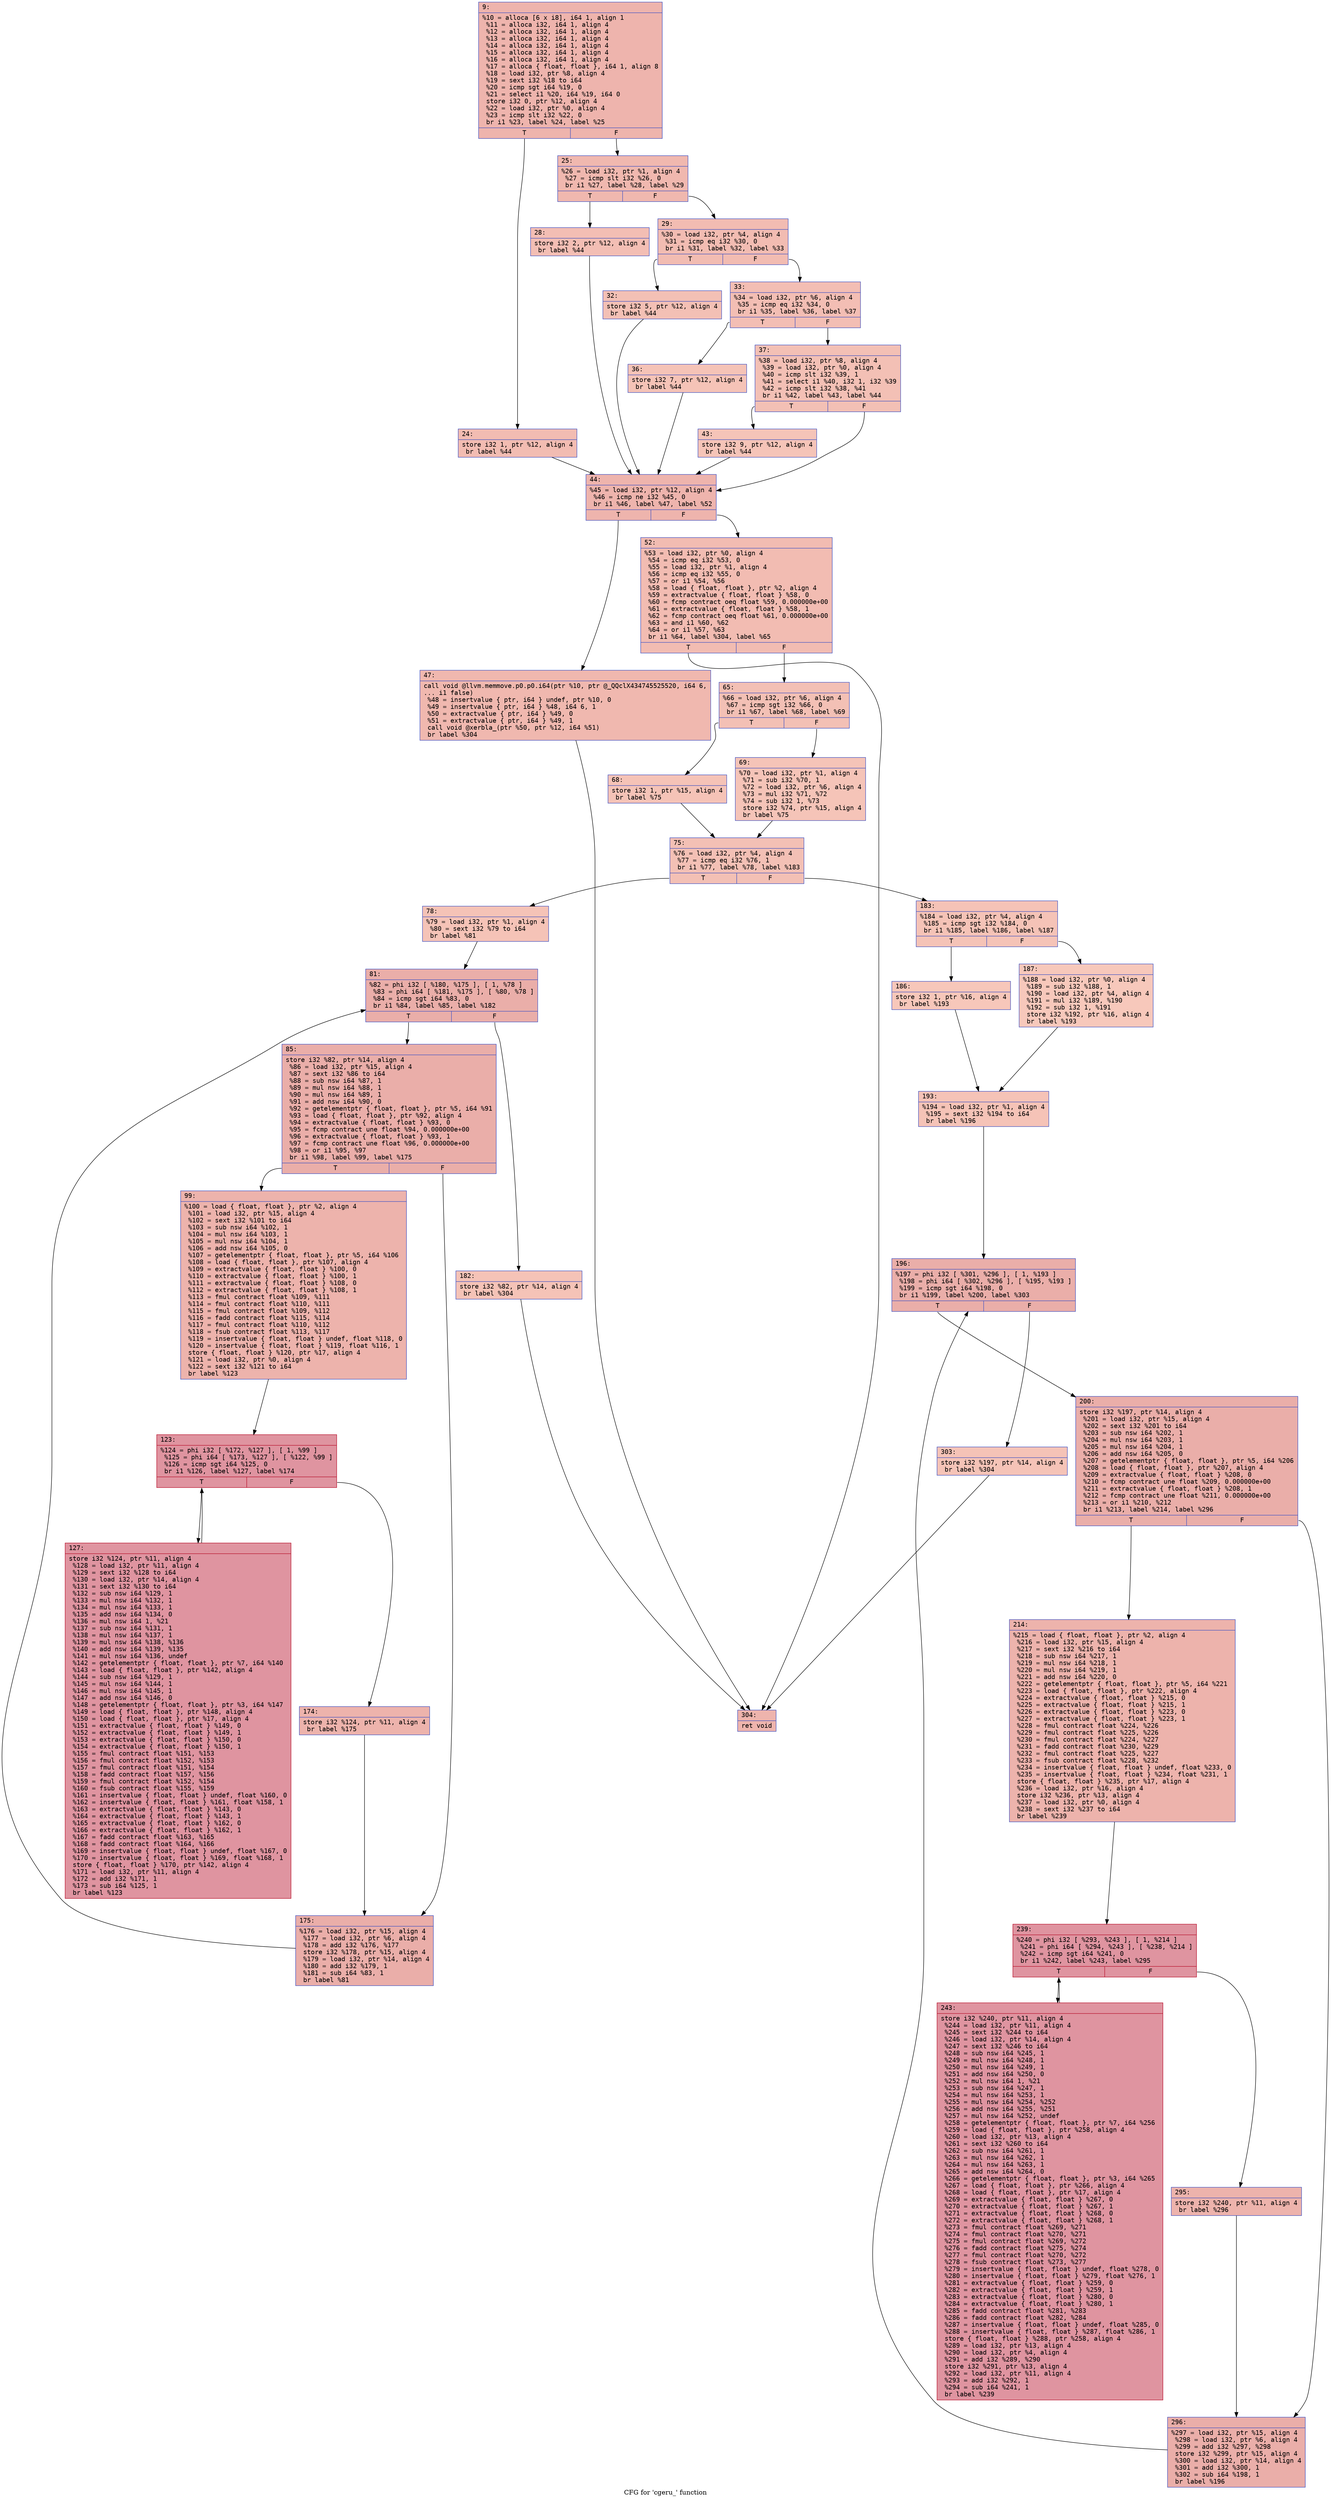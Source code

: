 digraph "CFG for 'cgeru_' function" {
	label="CFG for 'cgeru_' function";

	Node0x55ee0fb373f0 [shape=record,color="#3d50c3ff", style=filled, fillcolor="#d8564670" fontname="Courier",label="{9:\l|  %10 = alloca [6 x i8], i64 1, align 1\l  %11 = alloca i32, i64 1, align 4\l  %12 = alloca i32, i64 1, align 4\l  %13 = alloca i32, i64 1, align 4\l  %14 = alloca i32, i64 1, align 4\l  %15 = alloca i32, i64 1, align 4\l  %16 = alloca i32, i64 1, align 4\l  %17 = alloca \{ float, float \}, i64 1, align 8\l  %18 = load i32, ptr %8, align 4\l  %19 = sext i32 %18 to i64\l  %20 = icmp sgt i64 %19, 0\l  %21 = select i1 %20, i64 %19, i64 0\l  store i32 0, ptr %12, align 4\l  %22 = load i32, ptr %0, align 4\l  %23 = icmp slt i32 %22, 0\l  br i1 %23, label %24, label %25\l|{<s0>T|<s1>F}}"];
	Node0x55ee0fb373f0:s0 -> Node0x55ee0fb37b00[tooltip="9 -> 24\nProbability 37.50%" ];
	Node0x55ee0fb373f0:s1 -> Node0x55ee0fb37b50[tooltip="9 -> 25\nProbability 62.50%" ];
	Node0x55ee0fb37b00 [shape=record,color="#3d50c3ff", style=filled, fillcolor="#e1675170" fontname="Courier",label="{24:\l|  store i32 1, ptr %12, align 4\l  br label %44\l}"];
	Node0x55ee0fb37b00 -> Node0x55ee0fb37cf0[tooltip="24 -> 44\nProbability 100.00%" ];
	Node0x55ee0fb37b50 [shape=record,color="#3d50c3ff", style=filled, fillcolor="#dc5d4a70" fontname="Courier",label="{25:\l|  %26 = load i32, ptr %1, align 4\l  %27 = icmp slt i32 %26, 0\l  br i1 %27, label %28, label %29\l|{<s0>T|<s1>F}}"];
	Node0x55ee0fb37b50:s0 -> Node0x55ee0fb37ec0[tooltip="25 -> 28\nProbability 37.50%" ];
	Node0x55ee0fb37b50:s1 -> Node0x55ee0fb37f10[tooltip="25 -> 29\nProbability 62.50%" ];
	Node0x55ee0fb37ec0 [shape=record,color="#3d50c3ff", style=filled, fillcolor="#e36c5570" fontname="Courier",label="{28:\l|  store i32 2, ptr %12, align 4\l  br label %44\l}"];
	Node0x55ee0fb37ec0 -> Node0x55ee0fb37cf0[tooltip="28 -> 44\nProbability 100.00%" ];
	Node0x55ee0fb37f10 [shape=record,color="#3d50c3ff", style=filled, fillcolor="#e1675170" fontname="Courier",label="{29:\l|  %30 = load i32, ptr %4, align 4\l  %31 = icmp eq i32 %30, 0\l  br i1 %31, label %32, label %33\l|{<s0>T|<s1>F}}"];
	Node0x55ee0fb37f10:s0 -> Node0x55ee0fb38230[tooltip="29 -> 32\nProbability 37.50%" ];
	Node0x55ee0fb37f10:s1 -> Node0x55ee0fb38280[tooltip="29 -> 33\nProbability 62.50%" ];
	Node0x55ee0fb38230 [shape=record,color="#3d50c3ff", style=filled, fillcolor="#e5705870" fontname="Courier",label="{32:\l|  store i32 5, ptr %12, align 4\l  br label %44\l}"];
	Node0x55ee0fb38230 -> Node0x55ee0fb37cf0[tooltip="32 -> 44\nProbability 100.00%" ];
	Node0x55ee0fb38280 [shape=record,color="#3d50c3ff", style=filled, fillcolor="#e36c5570" fontname="Courier",label="{33:\l|  %34 = load i32, ptr %6, align 4\l  %35 = icmp eq i32 %34, 0\l  br i1 %35, label %36, label %37\l|{<s0>T|<s1>F}}"];
	Node0x55ee0fb38280:s0 -> Node0x55ee0fb385a0[tooltip="33 -> 36\nProbability 37.50%" ];
	Node0x55ee0fb38280:s1 -> Node0x55ee0fb385f0[tooltip="33 -> 37\nProbability 62.50%" ];
	Node0x55ee0fb385a0 [shape=record,color="#3d50c3ff", style=filled, fillcolor="#e8765c70" fontname="Courier",label="{36:\l|  store i32 7, ptr %12, align 4\l  br label %44\l}"];
	Node0x55ee0fb385a0 -> Node0x55ee0fb37cf0[tooltip="36 -> 44\nProbability 100.00%" ];
	Node0x55ee0fb385f0 [shape=record,color="#3d50c3ff", style=filled, fillcolor="#e5705870" fontname="Courier",label="{37:\l|  %38 = load i32, ptr %8, align 4\l  %39 = load i32, ptr %0, align 4\l  %40 = icmp slt i32 %39, 1\l  %41 = select i1 %40, i32 1, i32 %39\l  %42 = icmp slt i32 %38, %41\l  br i1 %42, label %43, label %44\l|{<s0>T|<s1>F}}"];
	Node0x55ee0fb385f0:s0 -> Node0x55ee0fb38ad0[tooltip="37 -> 43\nProbability 50.00%" ];
	Node0x55ee0fb385f0:s1 -> Node0x55ee0fb37cf0[tooltip="37 -> 44\nProbability 50.00%" ];
	Node0x55ee0fb38ad0 [shape=record,color="#3d50c3ff", style=filled, fillcolor="#e97a5f70" fontname="Courier",label="{43:\l|  store i32 9, ptr %12, align 4\l  br label %44\l}"];
	Node0x55ee0fb38ad0 -> Node0x55ee0fb37cf0[tooltip="43 -> 44\nProbability 100.00%" ];
	Node0x55ee0fb37cf0 [shape=record,color="#3d50c3ff", style=filled, fillcolor="#d8564670" fontname="Courier",label="{44:\l|  %45 = load i32, ptr %12, align 4\l  %46 = icmp ne i32 %45, 0\l  br i1 %46, label %47, label %52\l|{<s0>T|<s1>F}}"];
	Node0x55ee0fb37cf0:s0 -> Node0x55ee0fb38df0[tooltip="44 -> 47\nProbability 62.50%" ];
	Node0x55ee0fb37cf0:s1 -> Node0x55ee0fb38e40[tooltip="44 -> 52\nProbability 37.50%" ];
	Node0x55ee0fb38df0 [shape=record,color="#3d50c3ff", style=filled, fillcolor="#dc5d4a70" fontname="Courier",label="{47:\l|  call void @llvm.memmove.p0.p0.i64(ptr %10, ptr @_QQclX434745525520, i64 6,\l... i1 false)\l  %48 = insertvalue \{ ptr, i64 \} undef, ptr %10, 0\l  %49 = insertvalue \{ ptr, i64 \} %48, i64 6, 1\l  %50 = extractvalue \{ ptr, i64 \} %49, 0\l  %51 = extractvalue \{ ptr, i64 \} %49, 1\l  call void @xerbla_(ptr %50, ptr %12, i64 %51)\l  br label %304\l}"];
	Node0x55ee0fb38df0 -> Node0x55ee0fb3d6b0[tooltip="47 -> 304\nProbability 100.00%" ];
	Node0x55ee0fb38e40 [shape=record,color="#3d50c3ff", style=filled, fillcolor="#e1675170" fontname="Courier",label="{52:\l|  %53 = load i32, ptr %0, align 4\l  %54 = icmp eq i32 %53, 0\l  %55 = load i32, ptr %1, align 4\l  %56 = icmp eq i32 %55, 0\l  %57 = or i1 %54, %56\l  %58 = load \{ float, float \}, ptr %2, align 4\l  %59 = extractvalue \{ float, float \} %58, 0\l  %60 = fcmp contract oeq float %59, 0.000000e+00\l  %61 = extractvalue \{ float, float \} %58, 1\l  %62 = fcmp contract oeq float %61, 0.000000e+00\l  %63 = and i1 %60, %62\l  %64 = or i1 %57, %63\l  br i1 %64, label %304, label %65\l|{<s0>T|<s1>F}}"];
	Node0x55ee0fb38e40:s0 -> Node0x55ee0fb3d6b0[tooltip="52 -> 304\nProbability 50.00%" ];
	Node0x55ee0fb38e40:s1 -> Node0x55ee0fb3de00[tooltip="52 -> 65\nProbability 50.00%" ];
	Node0x55ee0fb3de00 [shape=record,color="#3d50c3ff", style=filled, fillcolor="#e5705870" fontname="Courier",label="{65:\l|  %66 = load i32, ptr %6, align 4\l  %67 = icmp sgt i32 %66, 0\l  br i1 %67, label %68, label %69\l|{<s0>T|<s1>F}}"];
	Node0x55ee0fb3de00:s0 -> Node0x55ee0fb3e010[tooltip="65 -> 68\nProbability 62.50%" ];
	Node0x55ee0fb3de00:s1 -> Node0x55ee0fb3e060[tooltip="65 -> 69\nProbability 37.50%" ];
	Node0x55ee0fb3e010 [shape=record,color="#3d50c3ff", style=filled, fillcolor="#e8765c70" fontname="Courier",label="{68:\l|  store i32 1, ptr %15, align 4\l  br label %75\l}"];
	Node0x55ee0fb3e010 -> Node0x55ee0fb3e200[tooltip="68 -> 75\nProbability 100.00%" ];
	Node0x55ee0fb3e060 [shape=record,color="#3d50c3ff", style=filled, fillcolor="#e97a5f70" fontname="Courier",label="{69:\l|  %70 = load i32, ptr %1, align 4\l  %71 = sub i32 %70, 1\l  %72 = load i32, ptr %6, align 4\l  %73 = mul i32 %71, %72\l  %74 = sub i32 1, %73\l  store i32 %74, ptr %15, align 4\l  br label %75\l}"];
	Node0x55ee0fb3e060 -> Node0x55ee0fb3e200[tooltip="69 -> 75\nProbability 100.00%" ];
	Node0x55ee0fb3e200 [shape=record,color="#3d50c3ff", style=filled, fillcolor="#e5705870" fontname="Courier",label="{75:\l|  %76 = load i32, ptr %4, align 4\l  %77 = icmp eq i32 %76, 1\l  br i1 %77, label %78, label %183\l|{<s0>T|<s1>F}}"];
	Node0x55ee0fb3e200:s0 -> Node0x55ee0fb3e790[tooltip="75 -> 78\nProbability 50.00%" ];
	Node0x55ee0fb3e200:s1 -> Node0x55ee0fb3e7e0[tooltip="75 -> 183\nProbability 50.00%" ];
	Node0x55ee0fb3e790 [shape=record,color="#3d50c3ff", style=filled, fillcolor="#e8765c70" fontname="Courier",label="{78:\l|  %79 = load i32, ptr %1, align 4\l  %80 = sext i32 %79 to i64\l  br label %81\l}"];
	Node0x55ee0fb3e790 -> Node0x55ee0fb3e9d0[tooltip="78 -> 81\nProbability 100.00%" ];
	Node0x55ee0fb3e9d0 [shape=record,color="#3d50c3ff", style=filled, fillcolor="#d0473d70" fontname="Courier",label="{81:\l|  %82 = phi i32 [ %180, %175 ], [ 1, %78 ]\l  %83 = phi i64 [ %181, %175 ], [ %80, %78 ]\l  %84 = icmp sgt i64 %83, 0\l  br i1 %84, label %85, label %182\l|{<s0>T|<s1>F}}"];
	Node0x55ee0fb3e9d0:s0 -> Node0x55ee0fb3ecf0[tooltip="81 -> 85\nProbability 96.88%" ];
	Node0x55ee0fb3e9d0:s1 -> Node0x55ee0fb3ed40[tooltip="81 -> 182\nProbability 3.12%" ];
	Node0x55ee0fb3ecf0 [shape=record,color="#3d50c3ff", style=filled, fillcolor="#d0473d70" fontname="Courier",label="{85:\l|  store i32 %82, ptr %14, align 4\l  %86 = load i32, ptr %15, align 4\l  %87 = sext i32 %86 to i64\l  %88 = sub nsw i64 %87, 1\l  %89 = mul nsw i64 %88, 1\l  %90 = mul nsw i64 %89, 1\l  %91 = add nsw i64 %90, 0\l  %92 = getelementptr \{ float, float \}, ptr %5, i64 %91\l  %93 = load \{ float, float \}, ptr %92, align 4\l  %94 = extractvalue \{ float, float \} %93, 0\l  %95 = fcmp contract une float %94, 0.000000e+00\l  %96 = extractvalue \{ float, float \} %93, 1\l  %97 = fcmp contract une float %96, 0.000000e+00\l  %98 = or i1 %95, %97\l  br i1 %98, label %99, label %175\l|{<s0>T|<s1>F}}"];
	Node0x55ee0fb3ecf0:s0 -> Node0x55ee0fb3cd80[tooltip="85 -> 99\nProbability 50.00%" ];
	Node0x55ee0fb3ecf0:s1 -> Node0x55ee0fb3ea90[tooltip="85 -> 175\nProbability 50.00%" ];
	Node0x55ee0fb3cd80 [shape=record,color="#3d50c3ff", style=filled, fillcolor="#d6524470" fontname="Courier",label="{99:\l|  %100 = load \{ float, float \}, ptr %2, align 4\l  %101 = load i32, ptr %15, align 4\l  %102 = sext i32 %101 to i64\l  %103 = sub nsw i64 %102, 1\l  %104 = mul nsw i64 %103, 1\l  %105 = mul nsw i64 %104, 1\l  %106 = add nsw i64 %105, 0\l  %107 = getelementptr \{ float, float \}, ptr %5, i64 %106\l  %108 = load \{ float, float \}, ptr %107, align 4\l  %109 = extractvalue \{ float, float \} %100, 0\l  %110 = extractvalue \{ float, float \} %100, 1\l  %111 = extractvalue \{ float, float \} %108, 0\l  %112 = extractvalue \{ float, float \} %108, 1\l  %113 = fmul contract float %109, %111\l  %114 = fmul contract float %110, %111\l  %115 = fmul contract float %109, %112\l  %116 = fadd contract float %115, %114\l  %117 = fmul contract float %110, %112\l  %118 = fsub contract float %113, %117\l  %119 = insertvalue \{ float, float \} undef, float %118, 0\l  %120 = insertvalue \{ float, float \} %119, float %116, 1\l  store \{ float, float \} %120, ptr %17, align 4\l  %121 = load i32, ptr %0, align 4\l  %122 = sext i32 %121 to i64\l  br label %123\l}"];
	Node0x55ee0fb3cd80 -> Node0x55ee0fb40c60[tooltip="99 -> 123\nProbability 100.00%" ];
	Node0x55ee0fb40c60 [shape=record,color="#b70d28ff", style=filled, fillcolor="#b70d2870" fontname="Courier",label="{123:\l|  %124 = phi i32 [ %172, %127 ], [ 1, %99 ]\l  %125 = phi i64 [ %173, %127 ], [ %122, %99 ]\l  %126 = icmp sgt i64 %125, 0\l  br i1 %126, label %127, label %174\l|{<s0>T|<s1>F}}"];
	Node0x55ee0fb40c60:s0 -> Node0x55ee0fb40d20[tooltip="123 -> 127\nProbability 96.88%" ];
	Node0x55ee0fb40c60:s1 -> Node0x55ee0fb40fb0[tooltip="123 -> 174\nProbability 3.12%" ];
	Node0x55ee0fb40d20 [shape=record,color="#b70d28ff", style=filled, fillcolor="#b70d2870" fontname="Courier",label="{127:\l|  store i32 %124, ptr %11, align 4\l  %128 = load i32, ptr %11, align 4\l  %129 = sext i32 %128 to i64\l  %130 = load i32, ptr %14, align 4\l  %131 = sext i32 %130 to i64\l  %132 = sub nsw i64 %129, 1\l  %133 = mul nsw i64 %132, 1\l  %134 = mul nsw i64 %133, 1\l  %135 = add nsw i64 %134, 0\l  %136 = mul nsw i64 1, %21\l  %137 = sub nsw i64 %131, 1\l  %138 = mul nsw i64 %137, 1\l  %139 = mul nsw i64 %138, %136\l  %140 = add nsw i64 %139, %135\l  %141 = mul nsw i64 %136, undef\l  %142 = getelementptr \{ float, float \}, ptr %7, i64 %140\l  %143 = load \{ float, float \}, ptr %142, align 4\l  %144 = sub nsw i64 %129, 1\l  %145 = mul nsw i64 %144, 1\l  %146 = mul nsw i64 %145, 1\l  %147 = add nsw i64 %146, 0\l  %148 = getelementptr \{ float, float \}, ptr %3, i64 %147\l  %149 = load \{ float, float \}, ptr %148, align 4\l  %150 = load \{ float, float \}, ptr %17, align 4\l  %151 = extractvalue \{ float, float \} %149, 0\l  %152 = extractvalue \{ float, float \} %149, 1\l  %153 = extractvalue \{ float, float \} %150, 0\l  %154 = extractvalue \{ float, float \} %150, 1\l  %155 = fmul contract float %151, %153\l  %156 = fmul contract float %152, %153\l  %157 = fmul contract float %151, %154\l  %158 = fadd contract float %157, %156\l  %159 = fmul contract float %152, %154\l  %160 = fsub contract float %155, %159\l  %161 = insertvalue \{ float, float \} undef, float %160, 0\l  %162 = insertvalue \{ float, float \} %161, float %158, 1\l  %163 = extractvalue \{ float, float \} %143, 0\l  %164 = extractvalue \{ float, float \} %143, 1\l  %165 = extractvalue \{ float, float \} %162, 0\l  %166 = extractvalue \{ float, float \} %162, 1\l  %167 = fadd contract float %163, %165\l  %168 = fadd contract float %164, %166\l  %169 = insertvalue \{ float, float \} undef, float %167, 0\l  %170 = insertvalue \{ float, float \} %169, float %168, 1\l  store \{ float, float \} %170, ptr %142, align 4\l  %171 = load i32, ptr %11, align 4\l  %172 = add i32 %171, 1\l  %173 = sub i64 %125, 1\l  br label %123\l}"];
	Node0x55ee0fb40d20 -> Node0x55ee0fb40c60[tooltip="127 -> 123\nProbability 100.00%" ];
	Node0x55ee0fb40fb0 [shape=record,color="#3d50c3ff", style=filled, fillcolor="#d6524470" fontname="Courier",label="{174:\l|  store i32 %124, ptr %11, align 4\l  br label %175\l}"];
	Node0x55ee0fb40fb0 -> Node0x55ee0fb3ea90[tooltip="174 -> 175\nProbability 100.00%" ];
	Node0x55ee0fb3ea90 [shape=record,color="#3d50c3ff", style=filled, fillcolor="#d0473d70" fontname="Courier",label="{175:\l|  %176 = load i32, ptr %15, align 4\l  %177 = load i32, ptr %6, align 4\l  %178 = add i32 %176, %177\l  store i32 %178, ptr %15, align 4\l  %179 = load i32, ptr %14, align 4\l  %180 = add i32 %179, 1\l  %181 = sub i64 %83, 1\l  br label %81\l}"];
	Node0x55ee0fb3ea90 -> Node0x55ee0fb3e9d0[tooltip="175 -> 81\nProbability 100.00%" ];
	Node0x55ee0fb3ed40 [shape=record,color="#3d50c3ff", style=filled, fillcolor="#e8765c70" fontname="Courier",label="{182:\l|  store i32 %82, ptr %14, align 4\l  br label %304\l}"];
	Node0x55ee0fb3ed40 -> Node0x55ee0fb3d6b0[tooltip="182 -> 304\nProbability 100.00%" ];
	Node0x55ee0fb3e7e0 [shape=record,color="#3d50c3ff", style=filled, fillcolor="#e8765c70" fontname="Courier",label="{183:\l|  %184 = load i32, ptr %4, align 4\l  %185 = icmp sgt i32 %184, 0\l  br i1 %185, label %186, label %187\l|{<s0>T|<s1>F}}"];
	Node0x55ee0fb3e7e0:s0 -> Node0x55ee0fb433b0[tooltip="183 -> 186\nProbability 62.50%" ];
	Node0x55ee0fb3e7e0:s1 -> Node0x55ee0fb43400[tooltip="183 -> 187\nProbability 37.50%" ];
	Node0x55ee0fb433b0 [shape=record,color="#3d50c3ff", style=filled, fillcolor="#ec7f6370" fontname="Courier",label="{186:\l|  store i32 1, ptr %16, align 4\l  br label %193\l}"];
	Node0x55ee0fb433b0 -> Node0x55ee0fb435a0[tooltip="186 -> 193\nProbability 100.00%" ];
	Node0x55ee0fb43400 [shape=record,color="#3d50c3ff", style=filled, fillcolor="#ed836670" fontname="Courier",label="{187:\l|  %188 = load i32, ptr %0, align 4\l  %189 = sub i32 %188, 1\l  %190 = load i32, ptr %4, align 4\l  %191 = mul i32 %189, %190\l  %192 = sub i32 1, %191\l  store i32 %192, ptr %16, align 4\l  br label %193\l}"];
	Node0x55ee0fb43400 -> Node0x55ee0fb435a0[tooltip="187 -> 193\nProbability 100.00%" ];
	Node0x55ee0fb435a0 [shape=record,color="#3d50c3ff", style=filled, fillcolor="#e8765c70" fontname="Courier",label="{193:\l|  %194 = load i32, ptr %1, align 4\l  %195 = sext i32 %194 to i64\l  br label %196\l}"];
	Node0x55ee0fb435a0 -> Node0x55ee0fb3f6e0[tooltip="193 -> 196\nProbability 100.00%" ];
	Node0x55ee0fb3f6e0 [shape=record,color="#3d50c3ff", style=filled, fillcolor="#d0473d70" fontname="Courier",label="{196:\l|  %197 = phi i32 [ %301, %296 ], [ 1, %193 ]\l  %198 = phi i64 [ %302, %296 ], [ %195, %193 ]\l  %199 = icmp sgt i64 %198, 0\l  br i1 %199, label %200, label %303\l|{<s0>T|<s1>F}}"];
	Node0x55ee0fb3f6e0:s0 -> Node0x55ee0fb3fa00[tooltip="196 -> 200\nProbability 96.88%" ];
	Node0x55ee0fb3f6e0:s1 -> Node0x55ee0fb3fa50[tooltip="196 -> 303\nProbability 3.12%" ];
	Node0x55ee0fb3fa00 [shape=record,color="#3d50c3ff", style=filled, fillcolor="#d0473d70" fontname="Courier",label="{200:\l|  store i32 %197, ptr %14, align 4\l  %201 = load i32, ptr %15, align 4\l  %202 = sext i32 %201 to i64\l  %203 = sub nsw i64 %202, 1\l  %204 = mul nsw i64 %203, 1\l  %205 = mul nsw i64 %204, 1\l  %206 = add nsw i64 %205, 0\l  %207 = getelementptr \{ float, float \}, ptr %5, i64 %206\l  %208 = load \{ float, float \}, ptr %207, align 4\l  %209 = extractvalue \{ float, float \} %208, 0\l  %210 = fcmp contract une float %209, 0.000000e+00\l  %211 = extractvalue \{ float, float \} %208, 1\l  %212 = fcmp contract une float %211, 0.000000e+00\l  %213 = or i1 %210, %212\l  br i1 %213, label %214, label %296\l|{<s0>T|<s1>F}}"];
	Node0x55ee0fb3fa00:s0 -> Node0x55ee0fb40310[tooltip="200 -> 214\nProbability 50.00%" ];
	Node0x55ee0fb3fa00:s1 -> Node0x55ee0fb3f7a0[tooltip="200 -> 296\nProbability 50.00%" ];
	Node0x55ee0fb40310 [shape=record,color="#3d50c3ff", style=filled, fillcolor="#d6524470" fontname="Courier",label="{214:\l|  %215 = load \{ float, float \}, ptr %2, align 4\l  %216 = load i32, ptr %15, align 4\l  %217 = sext i32 %216 to i64\l  %218 = sub nsw i64 %217, 1\l  %219 = mul nsw i64 %218, 1\l  %220 = mul nsw i64 %219, 1\l  %221 = add nsw i64 %220, 0\l  %222 = getelementptr \{ float, float \}, ptr %5, i64 %221\l  %223 = load \{ float, float \}, ptr %222, align 4\l  %224 = extractvalue \{ float, float \} %215, 0\l  %225 = extractvalue \{ float, float \} %215, 1\l  %226 = extractvalue \{ float, float \} %223, 0\l  %227 = extractvalue \{ float, float \} %223, 1\l  %228 = fmul contract float %224, %226\l  %229 = fmul contract float %225, %226\l  %230 = fmul contract float %224, %227\l  %231 = fadd contract float %230, %229\l  %232 = fmul contract float %225, %227\l  %233 = fsub contract float %228, %232\l  %234 = insertvalue \{ float, float \} undef, float %233, 0\l  %235 = insertvalue \{ float, float \} %234, float %231, 1\l  store \{ float, float \} %235, ptr %17, align 4\l  %236 = load i32, ptr %16, align 4\l  store i32 %236, ptr %13, align 4\l  %237 = load i32, ptr %0, align 4\l  %238 = sext i32 %237 to i64\l  br label %239\l}"];
	Node0x55ee0fb40310 -> Node0x55ee0fb40410[tooltip="214 -> 239\nProbability 100.00%" ];
	Node0x55ee0fb40410 [shape=record,color="#b70d28ff", style=filled, fillcolor="#b70d2870" fontname="Courier",label="{239:\l|  %240 = phi i32 [ %293, %243 ], [ 1, %214 ]\l  %241 = phi i64 [ %294, %243 ], [ %238, %214 ]\l  %242 = icmp sgt i64 %241, 0\l  br i1 %242, label %243, label %295\l|{<s0>T|<s1>F}}"];
	Node0x55ee0fb40410:s0 -> Node0x55ee0fb46780[tooltip="239 -> 243\nProbability 96.88%" ];
	Node0x55ee0fb40410:s1 -> Node0x55ee0fb469e0[tooltip="239 -> 295\nProbability 3.12%" ];
	Node0x55ee0fb46780 [shape=record,color="#b70d28ff", style=filled, fillcolor="#b70d2870" fontname="Courier",label="{243:\l|  store i32 %240, ptr %11, align 4\l  %244 = load i32, ptr %11, align 4\l  %245 = sext i32 %244 to i64\l  %246 = load i32, ptr %14, align 4\l  %247 = sext i32 %246 to i64\l  %248 = sub nsw i64 %245, 1\l  %249 = mul nsw i64 %248, 1\l  %250 = mul nsw i64 %249, 1\l  %251 = add nsw i64 %250, 0\l  %252 = mul nsw i64 1, %21\l  %253 = sub nsw i64 %247, 1\l  %254 = mul nsw i64 %253, 1\l  %255 = mul nsw i64 %254, %252\l  %256 = add nsw i64 %255, %251\l  %257 = mul nsw i64 %252, undef\l  %258 = getelementptr \{ float, float \}, ptr %7, i64 %256\l  %259 = load \{ float, float \}, ptr %258, align 4\l  %260 = load i32, ptr %13, align 4\l  %261 = sext i32 %260 to i64\l  %262 = sub nsw i64 %261, 1\l  %263 = mul nsw i64 %262, 1\l  %264 = mul nsw i64 %263, 1\l  %265 = add nsw i64 %264, 0\l  %266 = getelementptr \{ float, float \}, ptr %3, i64 %265\l  %267 = load \{ float, float \}, ptr %266, align 4\l  %268 = load \{ float, float \}, ptr %17, align 4\l  %269 = extractvalue \{ float, float \} %267, 0\l  %270 = extractvalue \{ float, float \} %267, 1\l  %271 = extractvalue \{ float, float \} %268, 0\l  %272 = extractvalue \{ float, float \} %268, 1\l  %273 = fmul contract float %269, %271\l  %274 = fmul contract float %270, %271\l  %275 = fmul contract float %269, %272\l  %276 = fadd contract float %275, %274\l  %277 = fmul contract float %270, %272\l  %278 = fsub contract float %273, %277\l  %279 = insertvalue \{ float, float \} undef, float %278, 0\l  %280 = insertvalue \{ float, float \} %279, float %276, 1\l  %281 = extractvalue \{ float, float \} %259, 0\l  %282 = extractvalue \{ float, float \} %259, 1\l  %283 = extractvalue \{ float, float \} %280, 0\l  %284 = extractvalue \{ float, float \} %280, 1\l  %285 = fadd contract float %281, %283\l  %286 = fadd contract float %282, %284\l  %287 = insertvalue \{ float, float \} undef, float %285, 0\l  %288 = insertvalue \{ float, float \} %287, float %286, 1\l  store \{ float, float \} %288, ptr %258, align 4\l  %289 = load i32, ptr %13, align 4\l  %290 = load i32, ptr %4, align 4\l  %291 = add i32 %289, %290\l  store i32 %291, ptr %13, align 4\l  %292 = load i32, ptr %11, align 4\l  %293 = add i32 %292, 1\l  %294 = sub i64 %241, 1\l  br label %239\l}"];
	Node0x55ee0fb46780 -> Node0x55ee0fb40410[tooltip="243 -> 239\nProbability 100.00%" ];
	Node0x55ee0fb469e0 [shape=record,color="#3d50c3ff", style=filled, fillcolor="#d6524470" fontname="Courier",label="{295:\l|  store i32 %240, ptr %11, align 4\l  br label %296\l}"];
	Node0x55ee0fb469e0 -> Node0x55ee0fb3f7a0[tooltip="295 -> 296\nProbability 100.00%" ];
	Node0x55ee0fb3f7a0 [shape=record,color="#3d50c3ff", style=filled, fillcolor="#d0473d70" fontname="Courier",label="{296:\l|  %297 = load i32, ptr %15, align 4\l  %298 = load i32, ptr %6, align 4\l  %299 = add i32 %297, %298\l  store i32 %299, ptr %15, align 4\l  %300 = load i32, ptr %14, align 4\l  %301 = add i32 %300, 1\l  %302 = sub i64 %198, 1\l  br label %196\l}"];
	Node0x55ee0fb3f7a0 -> Node0x55ee0fb3f6e0[tooltip="296 -> 196\nProbability 100.00%" ];
	Node0x55ee0fb3fa50 [shape=record,color="#3d50c3ff", style=filled, fillcolor="#e8765c70" fontname="Courier",label="{303:\l|  store i32 %197, ptr %14, align 4\l  br label %304\l}"];
	Node0x55ee0fb3fa50 -> Node0x55ee0fb3d6b0[tooltip="303 -> 304\nProbability 100.00%" ];
	Node0x55ee0fb3d6b0 [shape=record,color="#3d50c3ff", style=filled, fillcolor="#d8564670" fontname="Courier",label="{304:\l|  ret void\l}"];
}
